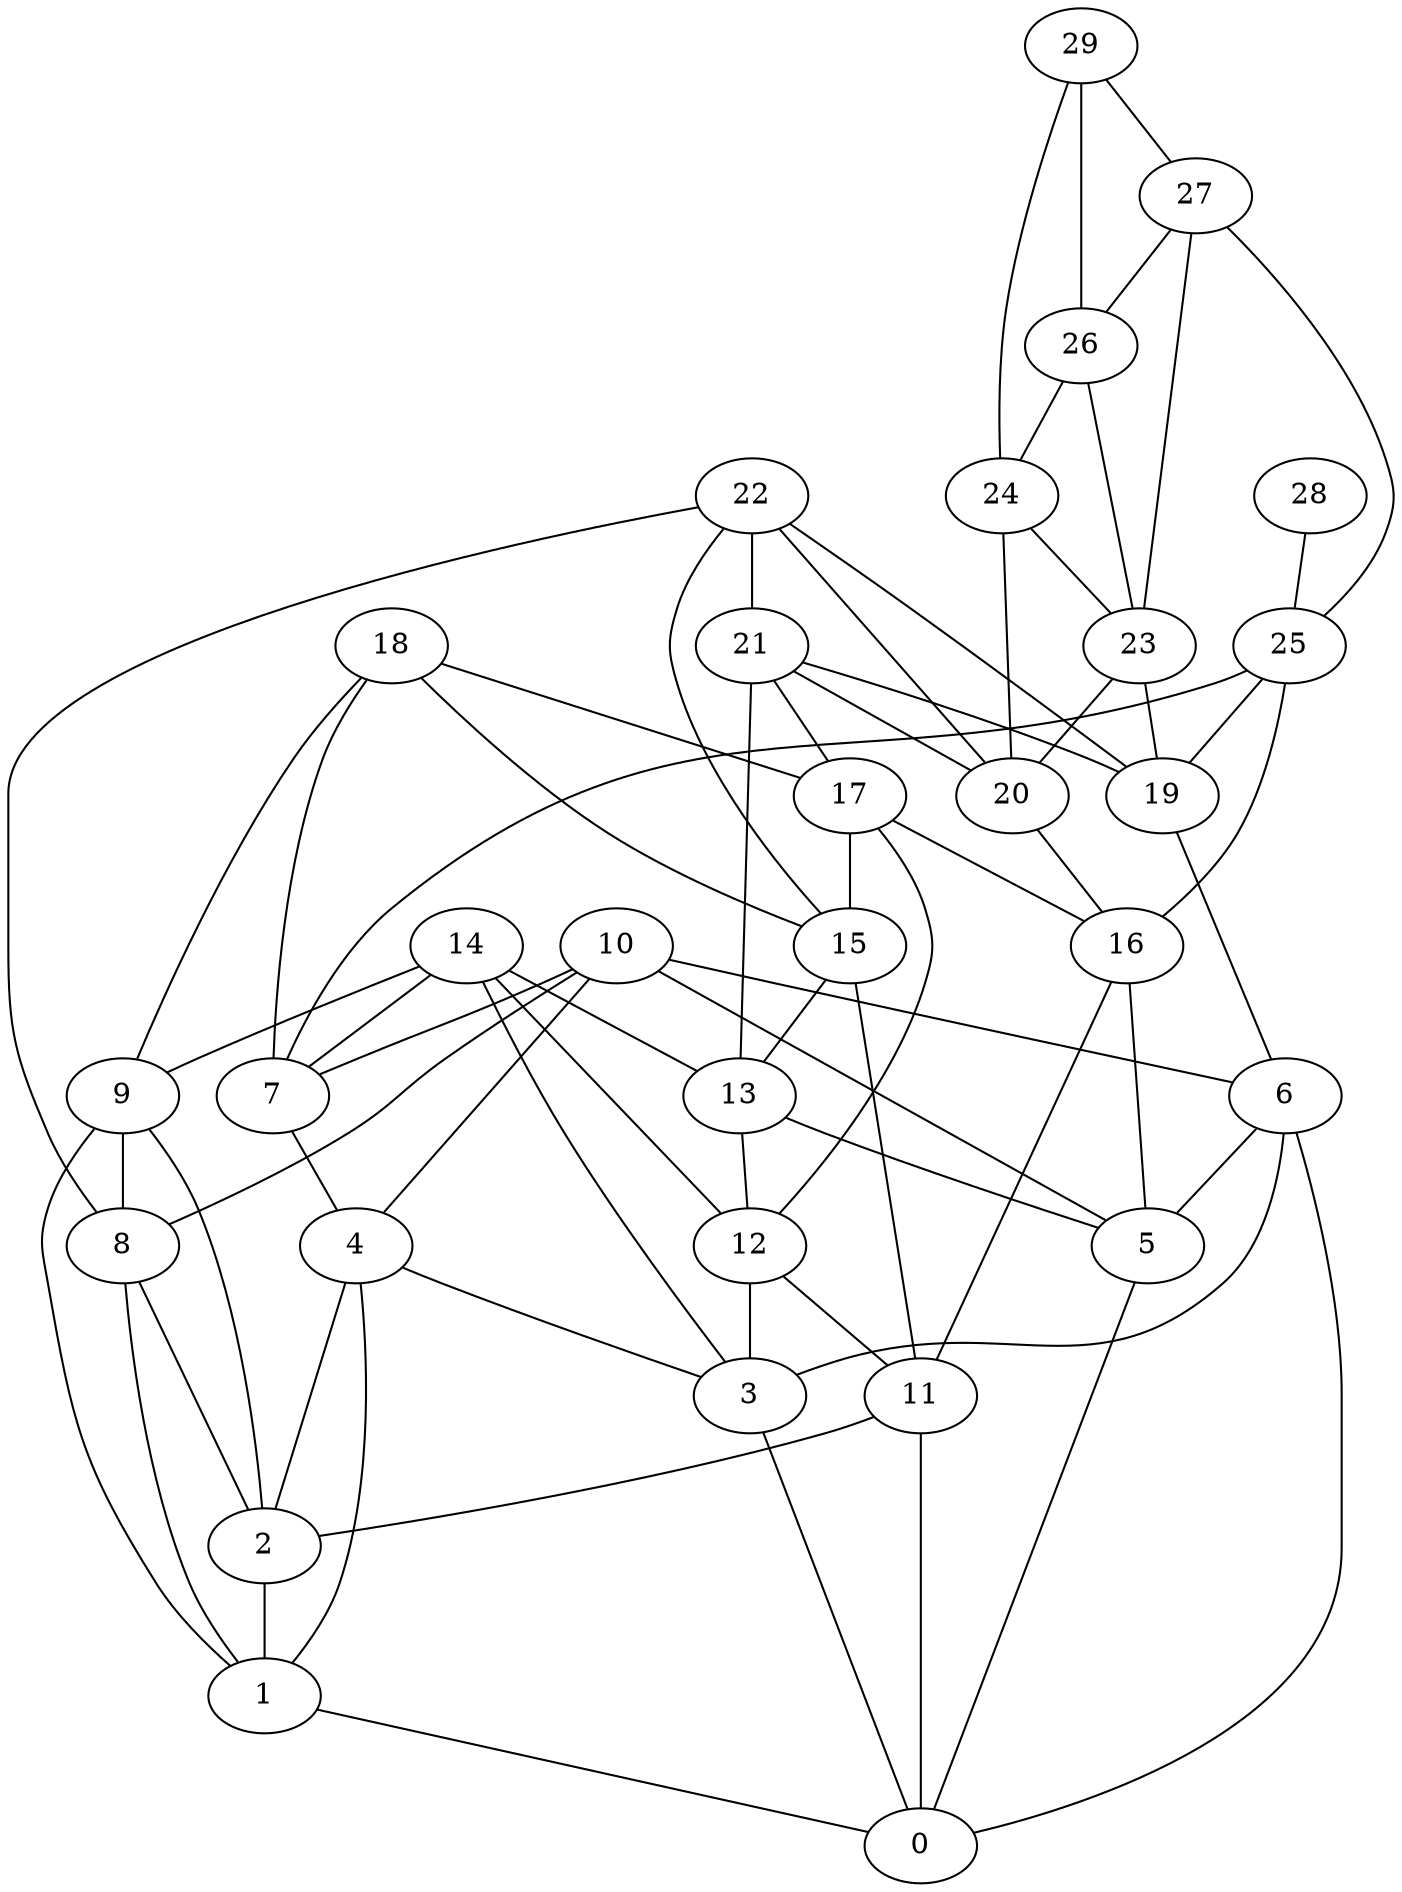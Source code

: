 graph 666{
0  [Label = "0 (0.00)"]
1  [Label = "1 (0.00)"]
2  [Label = "2 (0.00)"]
3  [Label = "3 (0.00)"]
4  [Label = "4 (0.00)"]
5  [Label = "5 (0.00)"]
6  [Label = "6 (0.00)"]
7  [Label = "7 (0.00)"]
8  [Label = "8 (0.00)"]
9  [Label = "9 (0.00)"]
10  [Label = "10 (0.00)"]
11  [Label = "11 (0.00)"]
12  [Label = "12 (0.00)"]
13  [Label = "13 (0.00)"]
14  [Label = "14 (0.00)"]
15  [Label = "15 (0.00)"]
16  [Label = "16 (0.00)"]
17  [Label = "17 (0.00)"]
18  [Label = "18 (0.00)"]
19  [Label = "19 (0.00)"]
20  [Label = "20 (0.00)"]
21  [Label = "21 (0.00)"]
22  [Label = "22 (0.00)"]
23  [Label = "23 (0.00)"]
24  [Label = "24 (0.00)"]
25  [Label = "25 (0.00)"]
26  [Label = "26 (0.00)"]
27  [Label = "27 (0.00)"]
28  [Label = "28 (0.00)"]
29  [Label = "29 (0.00)"]

1--0  [Label = "9.18"]
2--1  [Label = "1.36"]
3--0  [Label = "0.86"]
4--1  [Label = "8.82"]
4--2  [Label = "7.49"]
4--3  [Label = "9.58"]
5--0  [Label = "3.46"]
6--0  [Label = "3.98"]
6--3  [Label = "1.30"]
6--5  [Label = "8.69"]
7--4  [Label = "3.64"]
8--1  [Label = "6.40"]
8--2  [Label = "1.05"]
9--1  [Label = "8.51"]
9--2  [Label = "5.33"]
9--8  [Label = "6.01"]
10--4  [Label = "2.62"]
10--5  [Label = "7.67"]
10--6  [Label = "6.43"]
10--7  [Label = "5.84"]
10--8  [Label = "1.55"]
11--0  [Label = "1.65"]
11--2  [Label = "9.63"]
12--3  [Label = "1.57"]
12--11  [Label = "9.91"]
13--5  [Label = "4.00"]
13--12  [Label = "4.24"]
14--3  [Label = "2.27"]
14--7  [Label = "7.53"]
14--9  [Label = "0.58"]
14--12  [Label = "8.65"]
14--13  [Label = "4.53"]
15--11  [Label = "6.88"]
15--13  [Label = "1.19"]
16--5  [Label = "5.20"]
16--11  [Label = "7.08"]
17--12  [Label = "9.39"]
17--15  [Label = "0.20"]
17--16  [Label = "6.14"]
18--7  [Label = "5.46"]
18--9  [Label = "9.24"]
18--15  [Label = "8.23"]
18--17  [Label = "1.90"]
19--6  [Label = "6.58"]
20--16  [Label = "9.77"]
21--13  [Label = "9.49"]
21--17  [Label = "0.52"]
21--19  [Label = "1.28"]
21--20  [Label = "6.58"]
22--8  [Label = "5.68"]
22--15  [Label = "0.36"]
22--19  [Label = "8.77"]
22--20  [Label = "1.03"]
22--21  [Label = "5.52"]
23--19  [Label = "6.29"]
23--20  [Label = "0.76"]
24--20  [Label = "7.43"]
24--23  [Label = "0.59"]
25--7  [Label = "3.48"]
25--16  [Label = "4.48"]
25--19  [Label = "7.53"]
26--23  [Label = "2.47"]
26--24  [Label = "1.83"]
27--23  [Label = "3.36"]
27--25  [Label = "6.18"]
27--26  [Label = "3.00"]
28--25  [Label = "8.30"]
29--24  [Label = "1.22"]
29--26  [Label = "2.62"]
29--27  [Label = "9.52"]
}
